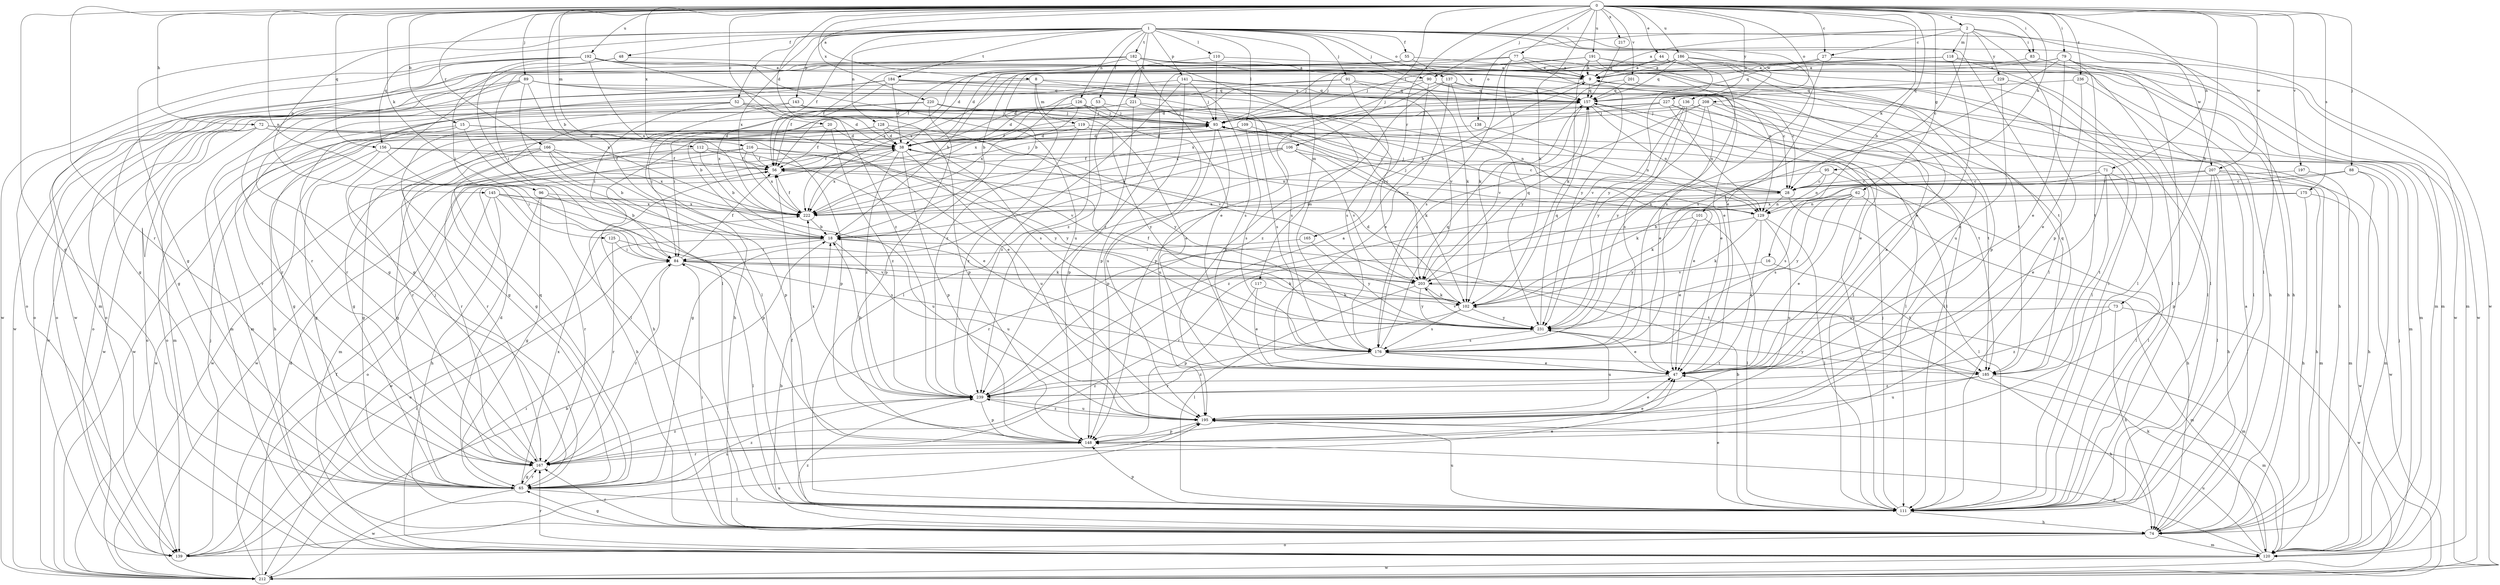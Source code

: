 strict digraph  {
0;
1;
2;
8;
9;
15;
16;
18;
20;
27;
28;
38;
44;
47;
48;
52;
53;
55;
56;
62;
65;
71;
72;
73;
74;
77;
79;
83;
84;
88;
89;
90;
91;
93;
95;
96;
101;
102;
106;
109;
110;
111;
112;
117;
118;
119;
120;
125;
126;
128;
129;
136;
137;
138;
139;
141;
143;
145;
148;
156;
157;
165;
166;
167;
175;
176;
182;
184;
185;
186;
191;
192;
195;
197;
201;
203;
207;
208;
212;
216;
217;
220;
221;
222;
227;
229;
231;
236;
239;
0 -> 2  [label=a];
0 -> 8  [label=a];
0 -> 15  [label=b];
0 -> 16  [label=b];
0 -> 18  [label=b];
0 -> 20  [label=c];
0 -> 27  [label=c];
0 -> 38  [label=d];
0 -> 44  [label=e];
0 -> 62  [label=g];
0 -> 65  [label=g];
0 -> 71  [label=h];
0 -> 72  [label=h];
0 -> 73  [label=h];
0 -> 77  [label=i];
0 -> 79  [label=i];
0 -> 83  [label=i];
0 -> 88  [label=j];
0 -> 89  [label=j];
0 -> 90  [label=j];
0 -> 95  [label=k];
0 -> 96  [label=k];
0 -> 101  [label=k];
0 -> 102  [label=k];
0 -> 106  [label=l];
0 -> 112  [label=m];
0 -> 125  [label=n];
0 -> 136  [label=o];
0 -> 156  [label=q];
0 -> 165  [label=r];
0 -> 166  [label=r];
0 -> 167  [label=r];
0 -> 175  [label=s];
0 -> 186  [label=u];
0 -> 191  [label=u];
0 -> 192  [label=u];
0 -> 197  [label=v];
0 -> 201  [label=v];
0 -> 207  [label=w];
0 -> 216  [label=x];
0 -> 217  [label=x];
0 -> 220  [label=x];
0 -> 227  [label=y];
0 -> 236  [label=z];
1 -> 47  [label=e];
1 -> 48  [label=f];
1 -> 52  [label=f];
1 -> 53  [label=f];
1 -> 55  [label=f];
1 -> 56  [label=f];
1 -> 65  [label=g];
1 -> 90  [label=j];
1 -> 91  [label=j];
1 -> 109  [label=l];
1 -> 110  [label=l];
1 -> 111  [label=l];
1 -> 117  [label=m];
1 -> 126  [label=n];
1 -> 128  [label=n];
1 -> 137  [label=o];
1 -> 141  [label=p];
1 -> 143  [label=p];
1 -> 145  [label=p];
1 -> 156  [label=q];
1 -> 182  [label=t];
1 -> 184  [label=t];
1 -> 207  [label=w];
1 -> 208  [label=w];
1 -> 212  [label=w];
1 -> 221  [label=x];
1 -> 222  [label=x];
2 -> 9  [label=a];
2 -> 27  [label=c];
2 -> 28  [label=c];
2 -> 83  [label=i];
2 -> 111  [label=l];
2 -> 118  [label=m];
2 -> 138  [label=o];
2 -> 148  [label=p];
2 -> 229  [label=y];
8 -> 119  [label=m];
8 -> 139  [label=o];
8 -> 157  [label=q];
8 -> 176  [label=s];
8 -> 239  [label=z];
9 -> 157  [label=q];
9 -> 222  [label=x];
15 -> 38  [label=d];
15 -> 47  [label=e];
15 -> 65  [label=g];
15 -> 111  [label=l];
15 -> 139  [label=o];
16 -> 185  [label=t];
16 -> 203  [label=v];
18 -> 84  [label=i];
18 -> 102  [label=k];
18 -> 139  [label=o];
18 -> 195  [label=u];
20 -> 38  [label=d];
20 -> 56  [label=f];
20 -> 167  [label=r];
20 -> 239  [label=z];
27 -> 9  [label=a];
27 -> 18  [label=b];
27 -> 120  [label=m];
27 -> 176  [label=s];
27 -> 212  [label=w];
28 -> 93  [label=j];
28 -> 111  [label=l];
28 -> 129  [label=n];
28 -> 222  [label=x];
38 -> 56  [label=f];
38 -> 120  [label=m];
38 -> 129  [label=n];
38 -> 148  [label=p];
38 -> 195  [label=u];
38 -> 222  [label=x];
38 -> 239  [label=z];
44 -> 9  [label=a];
44 -> 93  [label=j];
44 -> 111  [label=l];
44 -> 176  [label=s];
44 -> 195  [label=u];
44 -> 222  [label=x];
47 -> 239  [label=z];
48 -> 9  [label=a];
48 -> 84  [label=i];
48 -> 167  [label=r];
52 -> 38  [label=d];
52 -> 84  [label=i];
52 -> 93  [label=j];
52 -> 120  [label=m];
52 -> 148  [label=p];
52 -> 212  [label=w];
53 -> 84  [label=i];
53 -> 93  [label=j];
53 -> 120  [label=m];
53 -> 129  [label=n];
53 -> 239  [label=z];
55 -> 9  [label=a];
55 -> 65  [label=g];
55 -> 157  [label=q];
55 -> 222  [label=x];
56 -> 28  [label=c];
56 -> 74  [label=h];
56 -> 93  [label=j];
62 -> 47  [label=e];
62 -> 74  [label=h];
62 -> 129  [label=n];
62 -> 167  [label=r];
62 -> 176  [label=s];
62 -> 231  [label=y];
65 -> 38  [label=d];
65 -> 47  [label=e];
65 -> 111  [label=l];
65 -> 157  [label=q];
65 -> 167  [label=r];
65 -> 195  [label=u];
65 -> 212  [label=w];
65 -> 222  [label=x];
65 -> 239  [label=z];
71 -> 28  [label=c];
71 -> 47  [label=e];
71 -> 74  [label=h];
71 -> 111  [label=l];
71 -> 176  [label=s];
71 -> 185  [label=t];
72 -> 38  [label=d];
72 -> 120  [label=m];
72 -> 139  [label=o];
72 -> 148  [label=p];
72 -> 203  [label=v];
72 -> 212  [label=w];
73 -> 74  [label=h];
73 -> 212  [label=w];
73 -> 231  [label=y];
73 -> 239  [label=z];
74 -> 9  [label=a];
74 -> 18  [label=b];
74 -> 65  [label=g];
74 -> 84  [label=i];
74 -> 120  [label=m];
74 -> 139  [label=o];
74 -> 167  [label=r];
74 -> 239  [label=z];
77 -> 9  [label=a];
77 -> 18  [label=b];
77 -> 56  [label=f];
77 -> 74  [label=h];
77 -> 102  [label=k];
77 -> 176  [label=s];
77 -> 231  [label=y];
79 -> 9  [label=a];
79 -> 47  [label=e];
79 -> 74  [label=h];
79 -> 111  [label=l];
79 -> 176  [label=s];
79 -> 185  [label=t];
79 -> 239  [label=z];
83 -> 9  [label=a];
83 -> 111  [label=l];
84 -> 56  [label=f];
84 -> 102  [label=k];
84 -> 111  [label=l];
84 -> 167  [label=r];
84 -> 185  [label=t];
84 -> 203  [label=v];
88 -> 28  [label=c];
88 -> 74  [label=h];
88 -> 102  [label=k];
88 -> 120  [label=m];
89 -> 65  [label=g];
89 -> 111  [label=l];
89 -> 139  [label=o];
89 -> 157  [label=q];
89 -> 176  [label=s];
89 -> 203  [label=v];
89 -> 212  [label=w];
89 -> 222  [label=x];
90 -> 28  [label=c];
90 -> 38  [label=d];
90 -> 93  [label=j];
90 -> 111  [label=l];
90 -> 157  [label=q];
90 -> 239  [label=z];
91 -> 38  [label=d];
91 -> 111  [label=l];
91 -> 157  [label=q];
91 -> 176  [label=s];
91 -> 222  [label=x];
93 -> 38  [label=d];
93 -> 65  [label=g];
93 -> 111  [label=l];
93 -> 148  [label=p];
93 -> 195  [label=u];
95 -> 28  [label=c];
95 -> 111  [label=l];
95 -> 129  [label=n];
95 -> 239  [label=z];
96 -> 18  [label=b];
96 -> 65  [label=g];
96 -> 212  [label=w];
96 -> 222  [label=x];
101 -> 18  [label=b];
101 -> 47  [label=e];
101 -> 111  [label=l];
101 -> 231  [label=y];
102 -> 38  [label=d];
102 -> 56  [label=f];
102 -> 120  [label=m];
102 -> 167  [label=r];
102 -> 176  [label=s];
102 -> 231  [label=y];
106 -> 28  [label=c];
106 -> 47  [label=e];
106 -> 56  [label=f];
106 -> 65  [label=g];
106 -> 203  [label=v];
106 -> 222  [label=x];
109 -> 38  [label=d];
109 -> 74  [label=h];
109 -> 102  [label=k];
109 -> 176  [label=s];
110 -> 9  [label=a];
110 -> 93  [label=j];
110 -> 239  [label=z];
111 -> 18  [label=b];
111 -> 47  [label=e];
111 -> 56  [label=f];
111 -> 74  [label=h];
111 -> 93  [label=j];
111 -> 148  [label=p];
111 -> 195  [label=u];
112 -> 18  [label=b];
112 -> 47  [label=e];
112 -> 56  [label=f];
112 -> 65  [label=g];
117 -> 47  [label=e];
117 -> 102  [label=k];
117 -> 148  [label=p];
118 -> 9  [label=a];
118 -> 47  [label=e];
118 -> 93  [label=j];
118 -> 111  [label=l];
118 -> 120  [label=m];
118 -> 157  [label=q];
119 -> 28  [label=c];
119 -> 38  [label=d];
119 -> 212  [label=w];
119 -> 231  [label=y];
119 -> 239  [label=z];
120 -> 84  [label=i];
120 -> 93  [label=j];
120 -> 102  [label=k];
120 -> 148  [label=p];
120 -> 167  [label=r];
120 -> 195  [label=u];
120 -> 212  [label=w];
125 -> 84  [label=i];
125 -> 167  [label=r];
125 -> 176  [label=s];
126 -> 38  [label=d];
126 -> 93  [label=j];
126 -> 167  [label=r];
126 -> 195  [label=u];
126 -> 203  [label=v];
126 -> 222  [label=x];
128 -> 38  [label=d];
128 -> 65  [label=g];
128 -> 74  [label=h];
128 -> 176  [label=s];
128 -> 231  [label=y];
129 -> 47  [label=e];
129 -> 93  [label=j];
129 -> 102  [label=k];
129 -> 111  [label=l];
129 -> 167  [label=r];
129 -> 195  [label=u];
136 -> 47  [label=e];
136 -> 93  [label=j];
136 -> 176  [label=s];
136 -> 203  [label=v];
136 -> 231  [label=y];
137 -> 47  [label=e];
137 -> 120  [label=m];
137 -> 148  [label=p];
137 -> 157  [label=q];
137 -> 195  [label=u];
137 -> 231  [label=y];
138 -> 38  [label=d];
138 -> 129  [label=n];
139 -> 84  [label=i];
139 -> 93  [label=j];
139 -> 195  [label=u];
141 -> 93  [label=j];
141 -> 111  [label=l];
141 -> 148  [label=p];
141 -> 157  [label=q];
141 -> 167  [label=r];
141 -> 185  [label=t];
143 -> 47  [label=e];
143 -> 65  [label=g];
143 -> 74  [label=h];
143 -> 93  [label=j];
145 -> 74  [label=h];
145 -> 139  [label=o];
145 -> 148  [label=p];
145 -> 167  [label=r];
145 -> 195  [label=u];
145 -> 222  [label=x];
148 -> 47  [label=e];
148 -> 167  [label=r];
156 -> 56  [label=f];
156 -> 65  [label=g];
156 -> 84  [label=i];
156 -> 212  [label=w];
156 -> 231  [label=y];
157 -> 93  [label=j];
157 -> 111  [label=l];
157 -> 129  [label=n];
157 -> 185  [label=t];
157 -> 203  [label=v];
165 -> 84  [label=i];
165 -> 231  [label=y];
166 -> 18  [label=b];
166 -> 56  [label=f];
166 -> 65  [label=g];
166 -> 148  [label=p];
166 -> 167  [label=r];
166 -> 212  [label=w];
166 -> 222  [label=x];
167 -> 65  [label=g];
167 -> 93  [label=j];
167 -> 239  [label=z];
175 -> 74  [label=h];
175 -> 102  [label=k];
175 -> 212  [label=w];
175 -> 222  [label=x];
176 -> 47  [label=e];
176 -> 157  [label=q];
176 -> 185  [label=t];
176 -> 239  [label=z];
182 -> 9  [label=a];
182 -> 38  [label=d];
182 -> 47  [label=e];
182 -> 56  [label=f];
182 -> 65  [label=g];
182 -> 102  [label=k];
182 -> 129  [label=n];
182 -> 139  [label=o];
182 -> 176  [label=s];
182 -> 212  [label=w];
184 -> 28  [label=c];
184 -> 38  [label=d];
184 -> 56  [label=f];
184 -> 139  [label=o];
184 -> 157  [label=q];
184 -> 167  [label=r];
184 -> 203  [label=v];
185 -> 74  [label=h];
185 -> 120  [label=m];
185 -> 157  [label=q];
185 -> 195  [label=u];
185 -> 231  [label=y];
185 -> 239  [label=z];
186 -> 9  [label=a];
186 -> 84  [label=i];
186 -> 93  [label=j];
186 -> 111  [label=l];
186 -> 120  [label=m];
186 -> 157  [label=q];
186 -> 212  [label=w];
186 -> 231  [label=y];
191 -> 9  [label=a];
191 -> 18  [label=b];
191 -> 38  [label=d];
191 -> 47  [label=e];
191 -> 74  [label=h];
191 -> 102  [label=k];
191 -> 148  [label=p];
192 -> 9  [label=a];
192 -> 65  [label=g];
192 -> 111  [label=l];
192 -> 120  [label=m];
192 -> 185  [label=t];
192 -> 195  [label=u];
192 -> 212  [label=w];
192 -> 222  [label=x];
192 -> 239  [label=z];
195 -> 9  [label=a];
195 -> 47  [label=e];
195 -> 148  [label=p];
195 -> 239  [label=z];
197 -> 28  [label=c];
197 -> 120  [label=m];
201 -> 18  [label=b];
201 -> 74  [label=h];
201 -> 157  [label=q];
203 -> 102  [label=k];
203 -> 111  [label=l];
203 -> 120  [label=m];
203 -> 157  [label=q];
203 -> 231  [label=y];
207 -> 18  [label=b];
207 -> 28  [label=c];
207 -> 74  [label=h];
207 -> 111  [label=l];
207 -> 120  [label=m];
207 -> 148  [label=p];
207 -> 212  [label=w];
208 -> 47  [label=e];
208 -> 93  [label=j];
208 -> 111  [label=l];
208 -> 120  [label=m];
208 -> 176  [label=s];
208 -> 231  [label=y];
212 -> 18  [label=b];
212 -> 38  [label=d];
212 -> 56  [label=f];
216 -> 56  [label=f];
216 -> 167  [label=r];
216 -> 203  [label=v];
216 -> 212  [label=w];
216 -> 222  [label=x];
216 -> 231  [label=y];
217 -> 157  [label=q];
220 -> 47  [label=e];
220 -> 93  [label=j];
220 -> 139  [label=o];
220 -> 148  [label=p];
220 -> 222  [label=x];
221 -> 18  [label=b];
221 -> 56  [label=f];
221 -> 93  [label=j];
221 -> 148  [label=p];
221 -> 176  [label=s];
222 -> 18  [label=b];
222 -> 56  [label=f];
227 -> 84  [label=i];
227 -> 93  [label=j];
227 -> 111  [label=l];
227 -> 129  [label=n];
227 -> 185  [label=t];
227 -> 222  [label=x];
229 -> 47  [label=e];
229 -> 111  [label=l];
229 -> 157  [label=q];
231 -> 47  [label=e];
231 -> 157  [label=q];
231 -> 176  [label=s];
231 -> 195  [label=u];
231 -> 203  [label=v];
236 -> 47  [label=e];
236 -> 111  [label=l];
236 -> 157  [label=q];
239 -> 9  [label=a];
239 -> 18  [label=b];
239 -> 148  [label=p];
239 -> 195  [label=u];
239 -> 222  [label=x];
}
